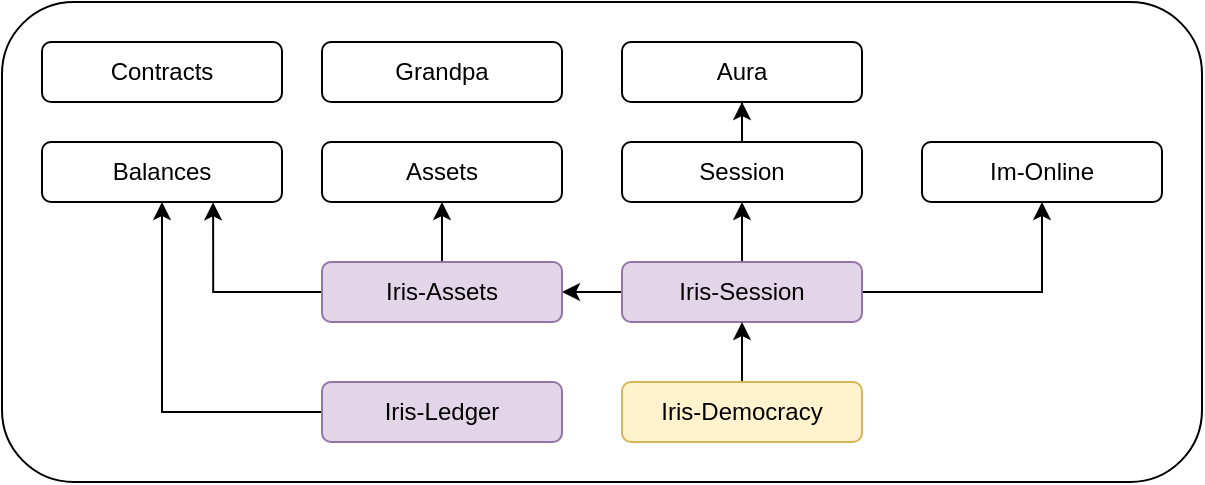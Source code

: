 <mxfile version="17.1.2" type="device"><diagram id="odQJvoNJ-KMSrvyY4dhe" name="Page-1"><mxGraphModel dx="1422" dy="906" grid="1" gridSize="10" guides="1" tooltips="1" connect="1" arrows="1" fold="1" page="1" pageScale="1" pageWidth="850" pageHeight="1100" math="0" shadow="0"><root><mxCell id="0"/><mxCell id="1" parent="0"/><mxCell id="WZDpKfPv8gYUc8SXXQie-2" value="" style="rounded=1;whiteSpace=wrap;html=1;" parent="1" vertex="1"><mxGeometry x="30" y="70" width="600" height="240" as="geometry"/></mxCell><mxCell id="WZDpKfPv8gYUc8SXXQie-3" value="Grandpa" style="rounded=1;whiteSpace=wrap;html=1;" parent="1" vertex="1"><mxGeometry x="190" y="90" width="120" height="30" as="geometry"/></mxCell><mxCell id="WZDpKfPv8gYUc8SXXQie-4" value="Aura" style="rounded=1;whiteSpace=wrap;html=1;" parent="1" vertex="1"><mxGeometry x="340" y="90" width="120" height="30" as="geometry"/></mxCell><mxCell id="WZDpKfPv8gYUc8SXXQie-9" value="" style="edgeStyle=orthogonalEdgeStyle;rounded=1;orthogonalLoop=1;jettySize=auto;html=1;" parent="1" source="WZDpKfPv8gYUc8SXXQie-5" target="WZDpKfPv8gYUc8SXXQie-6" edge="1"><mxGeometry relative="1" as="geometry"/></mxCell><mxCell id="WZDpKfPv8gYUc8SXXQie-10" value="" style="edgeStyle=orthogonalEdgeStyle;rounded=0;orthogonalLoop=1;jettySize=auto;html=1;" parent="1" source="WZDpKfPv8gYUc8SXXQie-5" target="WZDpKfPv8gYUc8SXXQie-7" edge="1"><mxGeometry relative="1" as="geometry"/></mxCell><mxCell id="Aii5WkEi72ghrA8KFqpQ-4" style="edgeStyle=orthogonalEdgeStyle;rounded=0;orthogonalLoop=1;jettySize=auto;html=1;entryX=0.5;entryY=1;entryDx=0;entryDy=0;" parent="1" source="WZDpKfPv8gYUc8SXXQie-5" target="Aii5WkEi72ghrA8KFqpQ-1" edge="1"><mxGeometry relative="1" as="geometry"><Array as="points"><mxPoint x="550" y="215"/></Array></mxGeometry></mxCell><mxCell id="WZDpKfPv8gYUc8SXXQie-5" value="Iris-Session" style="rounded=1;whiteSpace=wrap;html=1;fillColor=#e1d5e7;strokeColor=#9673a6;" parent="1" vertex="1"><mxGeometry x="340" y="200" width="120" height="30" as="geometry"/></mxCell><mxCell id="WZDpKfPv8gYUc8SXXQie-11" value="" style="edgeStyle=orthogonalEdgeStyle;rounded=0;orthogonalLoop=1;jettySize=auto;html=1;" parent="1" source="WZDpKfPv8gYUc8SXXQie-6" target="WZDpKfPv8gYUc8SXXQie-8" edge="1"><mxGeometry relative="1" as="geometry"/></mxCell><mxCell id="Aii5WkEi72ghrA8KFqpQ-10" style="edgeStyle=orthogonalEdgeStyle;rounded=0;orthogonalLoop=1;jettySize=auto;html=1;entryX=0.713;entryY=1.006;entryDx=0;entryDy=0;entryPerimeter=0;" parent="1" source="WZDpKfPv8gYUc8SXXQie-6" target="Aii5WkEi72ghrA8KFqpQ-5" edge="1"><mxGeometry relative="1" as="geometry"/></mxCell><mxCell id="WZDpKfPv8gYUc8SXXQie-6" value="Iris-Assets" style="rounded=1;whiteSpace=wrap;html=1;fillColor=#e1d5e7;strokeColor=#9673a6;" parent="1" vertex="1"><mxGeometry x="190" y="200" width="120" height="30" as="geometry"/></mxCell><mxCell id="WZDpKfPv8gYUc8SXXQie-12" value="" style="edgeStyle=orthogonalEdgeStyle;rounded=0;orthogonalLoop=1;jettySize=auto;html=1;" parent="1" source="WZDpKfPv8gYUc8SXXQie-7" target="WZDpKfPv8gYUc8SXXQie-4" edge="1"><mxGeometry relative="1" as="geometry"/></mxCell><mxCell id="WZDpKfPv8gYUc8SXXQie-7" value="Session" style="rounded=1;whiteSpace=wrap;html=1;" parent="1" vertex="1"><mxGeometry x="340" y="140" width="120" height="30" as="geometry"/></mxCell><mxCell id="WZDpKfPv8gYUc8SXXQie-8" value="Assets" style="rounded=1;whiteSpace=wrap;html=1;" parent="1" vertex="1"><mxGeometry x="190" y="140" width="120" height="30" as="geometry"/></mxCell><mxCell id="Aii5WkEi72ghrA8KFqpQ-1" value="Im-Online" style="rounded=1;whiteSpace=wrap;html=1;" parent="1" vertex="1"><mxGeometry x="490" y="140" width="120" height="30" as="geometry"/></mxCell><mxCell id="Aii5WkEi72ghrA8KFqpQ-11" style="edgeStyle=orthogonalEdgeStyle;rounded=0;orthogonalLoop=1;jettySize=auto;html=1;" parent="1" source="Aii5WkEi72ghrA8KFqpQ-2" target="Aii5WkEi72ghrA8KFqpQ-5" edge="1"><mxGeometry relative="1" as="geometry"/></mxCell><mxCell id="Aii5WkEi72ghrA8KFqpQ-2" value="Iris-Ledger" style="rounded=1;whiteSpace=wrap;html=1;fillColor=#e1d5e7;strokeColor=#9673a6;" parent="1" vertex="1"><mxGeometry x="190" y="260" width="120" height="30" as="geometry"/></mxCell><mxCell id="Aii5WkEi72ghrA8KFqpQ-5" value="Balances" style="rounded=1;whiteSpace=wrap;html=1;" parent="1" vertex="1"><mxGeometry x="50" y="140" width="120" height="30" as="geometry"/></mxCell><mxCell id="a73wZHVNVZVGYTN0Ihjv-1" style="edgeStyle=orthogonalEdgeStyle;rounded=0;orthogonalLoop=1;jettySize=auto;html=1;" edge="1" parent="1" source="Aii5WkEi72ghrA8KFqpQ-6" target="WZDpKfPv8gYUc8SXXQie-5"><mxGeometry relative="1" as="geometry"/></mxCell><mxCell id="Aii5WkEi72ghrA8KFqpQ-6" value="Iris-Democracy" style="rounded=1;whiteSpace=wrap;html=1;fillColor=#fff2cc;strokeColor=#d6b656;" parent="1" vertex="1"><mxGeometry x="340" y="260" width="120" height="30" as="geometry"/></mxCell><mxCell id="Aii5WkEi72ghrA8KFqpQ-7" value="Contracts" style="rounded=1;whiteSpace=wrap;html=1;" parent="1" vertex="1"><mxGeometry x="50" y="90" width="120" height="30" as="geometry"/></mxCell></root></mxGraphModel></diagram></mxfile>